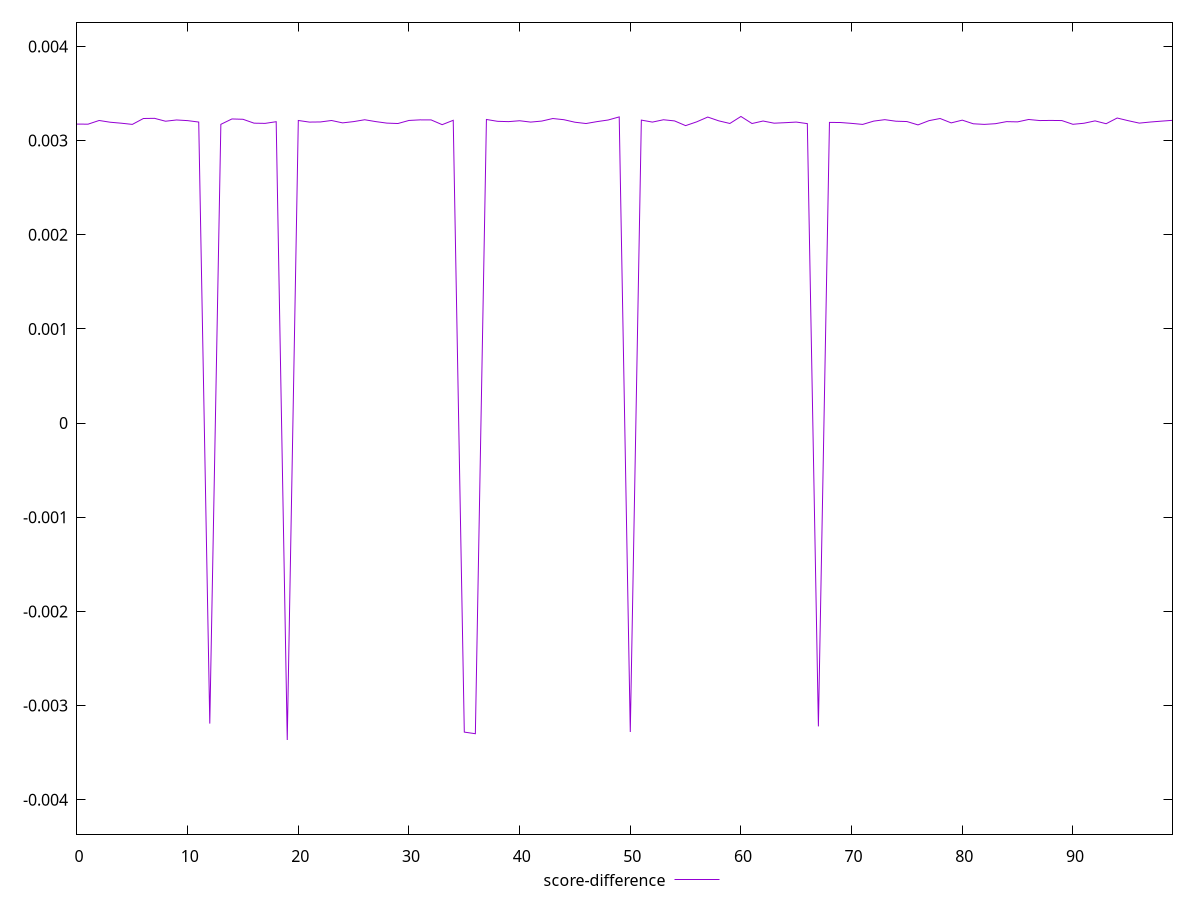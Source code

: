 reset

$scoreDifference <<EOF
0 0.0031748965253800554
1 0.003174148872407523
2 0.003213255111921831
3 0.003194714486766559
4 0.003184337991079089
5 0.003171677674164597
6 0.003234224311747913
7 0.003236143598697172
8 0.0032054007103776705
9 0.003218664404525118
10 0.003211689264824402
11 0.00319655468713953
12 -0.003191624880873656
13 0.0031723148995171924
14 0.0032295079472408617
15 0.0032259860955770048
16 0.0031847519307866
17 0.003182518951703406
18 0.003200222621151272
19 -0.003365623104327753
20 0.0032131955810144053
21 0.0031960689069358006
22 0.0031977066395572074
23 0.0032130948382751434
24 0.0031878213395222232
25 0.0032013333172098424
26 0.0032209781959890993
27 0.0032012990674052944
28 0.0031853114954893957
29 0.0031809586065155715
30 0.0032136191842064843
31 0.0032197878947347602
32 0.003219372857165892
33 0.0031688306027066737
34 0.0032151399190825103
35 -0.0032820573245717632
36 -0.003299114756893262
37 0.0032239840761014715
38 0.003204373504415825
39 0.003201104990340986
40 0.0032104099964838095
41 0.0031961008344607578
42 0.0032070260023935315
43 0.0032339988397374064
44 0.0032214828542654894
45 0.0031947030877401694
46 0.0031809267918669892
47 0.003201276234354178
48 0.003218286152172123
49 0.0032512258717923848
50 -0.003281278614445271
51 0.003217291392069388
52 0.0031960894317459854
53 0.003220921999055326
54 0.0032086827863420098
55 0.0031585395116575654
56 0.003198678626236351
57 0.0032495746762487565
58 0.0032091448329440997
59 0.0031814779005785443
60 0.003255956597649323
61 0.0031810029201715384
62 0.0032075896260876924
63 0.0031844971939098965
64 0.0031898589693365453
65 0.003196278720739132
66 0.003179907712454244
67 -0.00322143575139644
68 0.003192875076487578
69 0.0031915205267505353
70 0.0031824939453146683
71 0.003171507612367952
72 0.003206639625571883
73 0.003221886623321346
74 0.00320561440920053
75 0.0032019361584900707
76 0.003166391935300328
77 0.003211545070681998
78 0.00323427723034575
79 0.003187632424166642
80 0.003216810138831905
81 0.003178170045294193
82 0.0031717525035102057
83 0.003179092169971476
84 0.003200956584387793
85 0.0031984664131662344
86 0.003223811927322018
87 0.003212511034675569
88 0.003213706199745703
89 0.003212375969814607
90 0.0031726573625504573
91 0.0031838535961197234
92 0.003208975562590144
93 0.003178855941684988
94 0.003239473294778028
95 0.0032109843615637512
96 0.0031852102679872374
97 0.00319689453794314
98 0.0032062144225628586
99 0.0032147642660120823
EOF

set key outside below
set xrange [0:99]
set yrange [-0.004365623104327753:0.004255956597649323]
set trange [-0.004365623104327753:0.004255956597649323]
set terminal svg size 640, 500 enhanced background rgb 'white'
set output "reprap/first-cpu-idle/samples/pages+cached+noexternal+nosvg/score-difference/values.svg"

plot $scoreDifference title "score-difference" with line

reset
